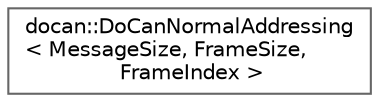 digraph "Graphical Class Hierarchy"
{
 // LATEX_PDF_SIZE
  bgcolor="transparent";
  edge [fontname=Helvetica,fontsize=10,labelfontname=Helvetica,labelfontsize=10];
  node [fontname=Helvetica,fontsize=10,shape=box,height=0.2,width=0.4];
  rankdir="LR";
  Node0 [id="Node000000",label="docan::DoCanNormalAddressing\l\< MessageSize, FrameSize,\l FrameIndex \>",height=0.2,width=0.4,color="grey40", fillcolor="white", style="filled",URL="$d8/d97/classdocan_1_1DoCanNormalAddressing.html",tooltip=" "];
}
